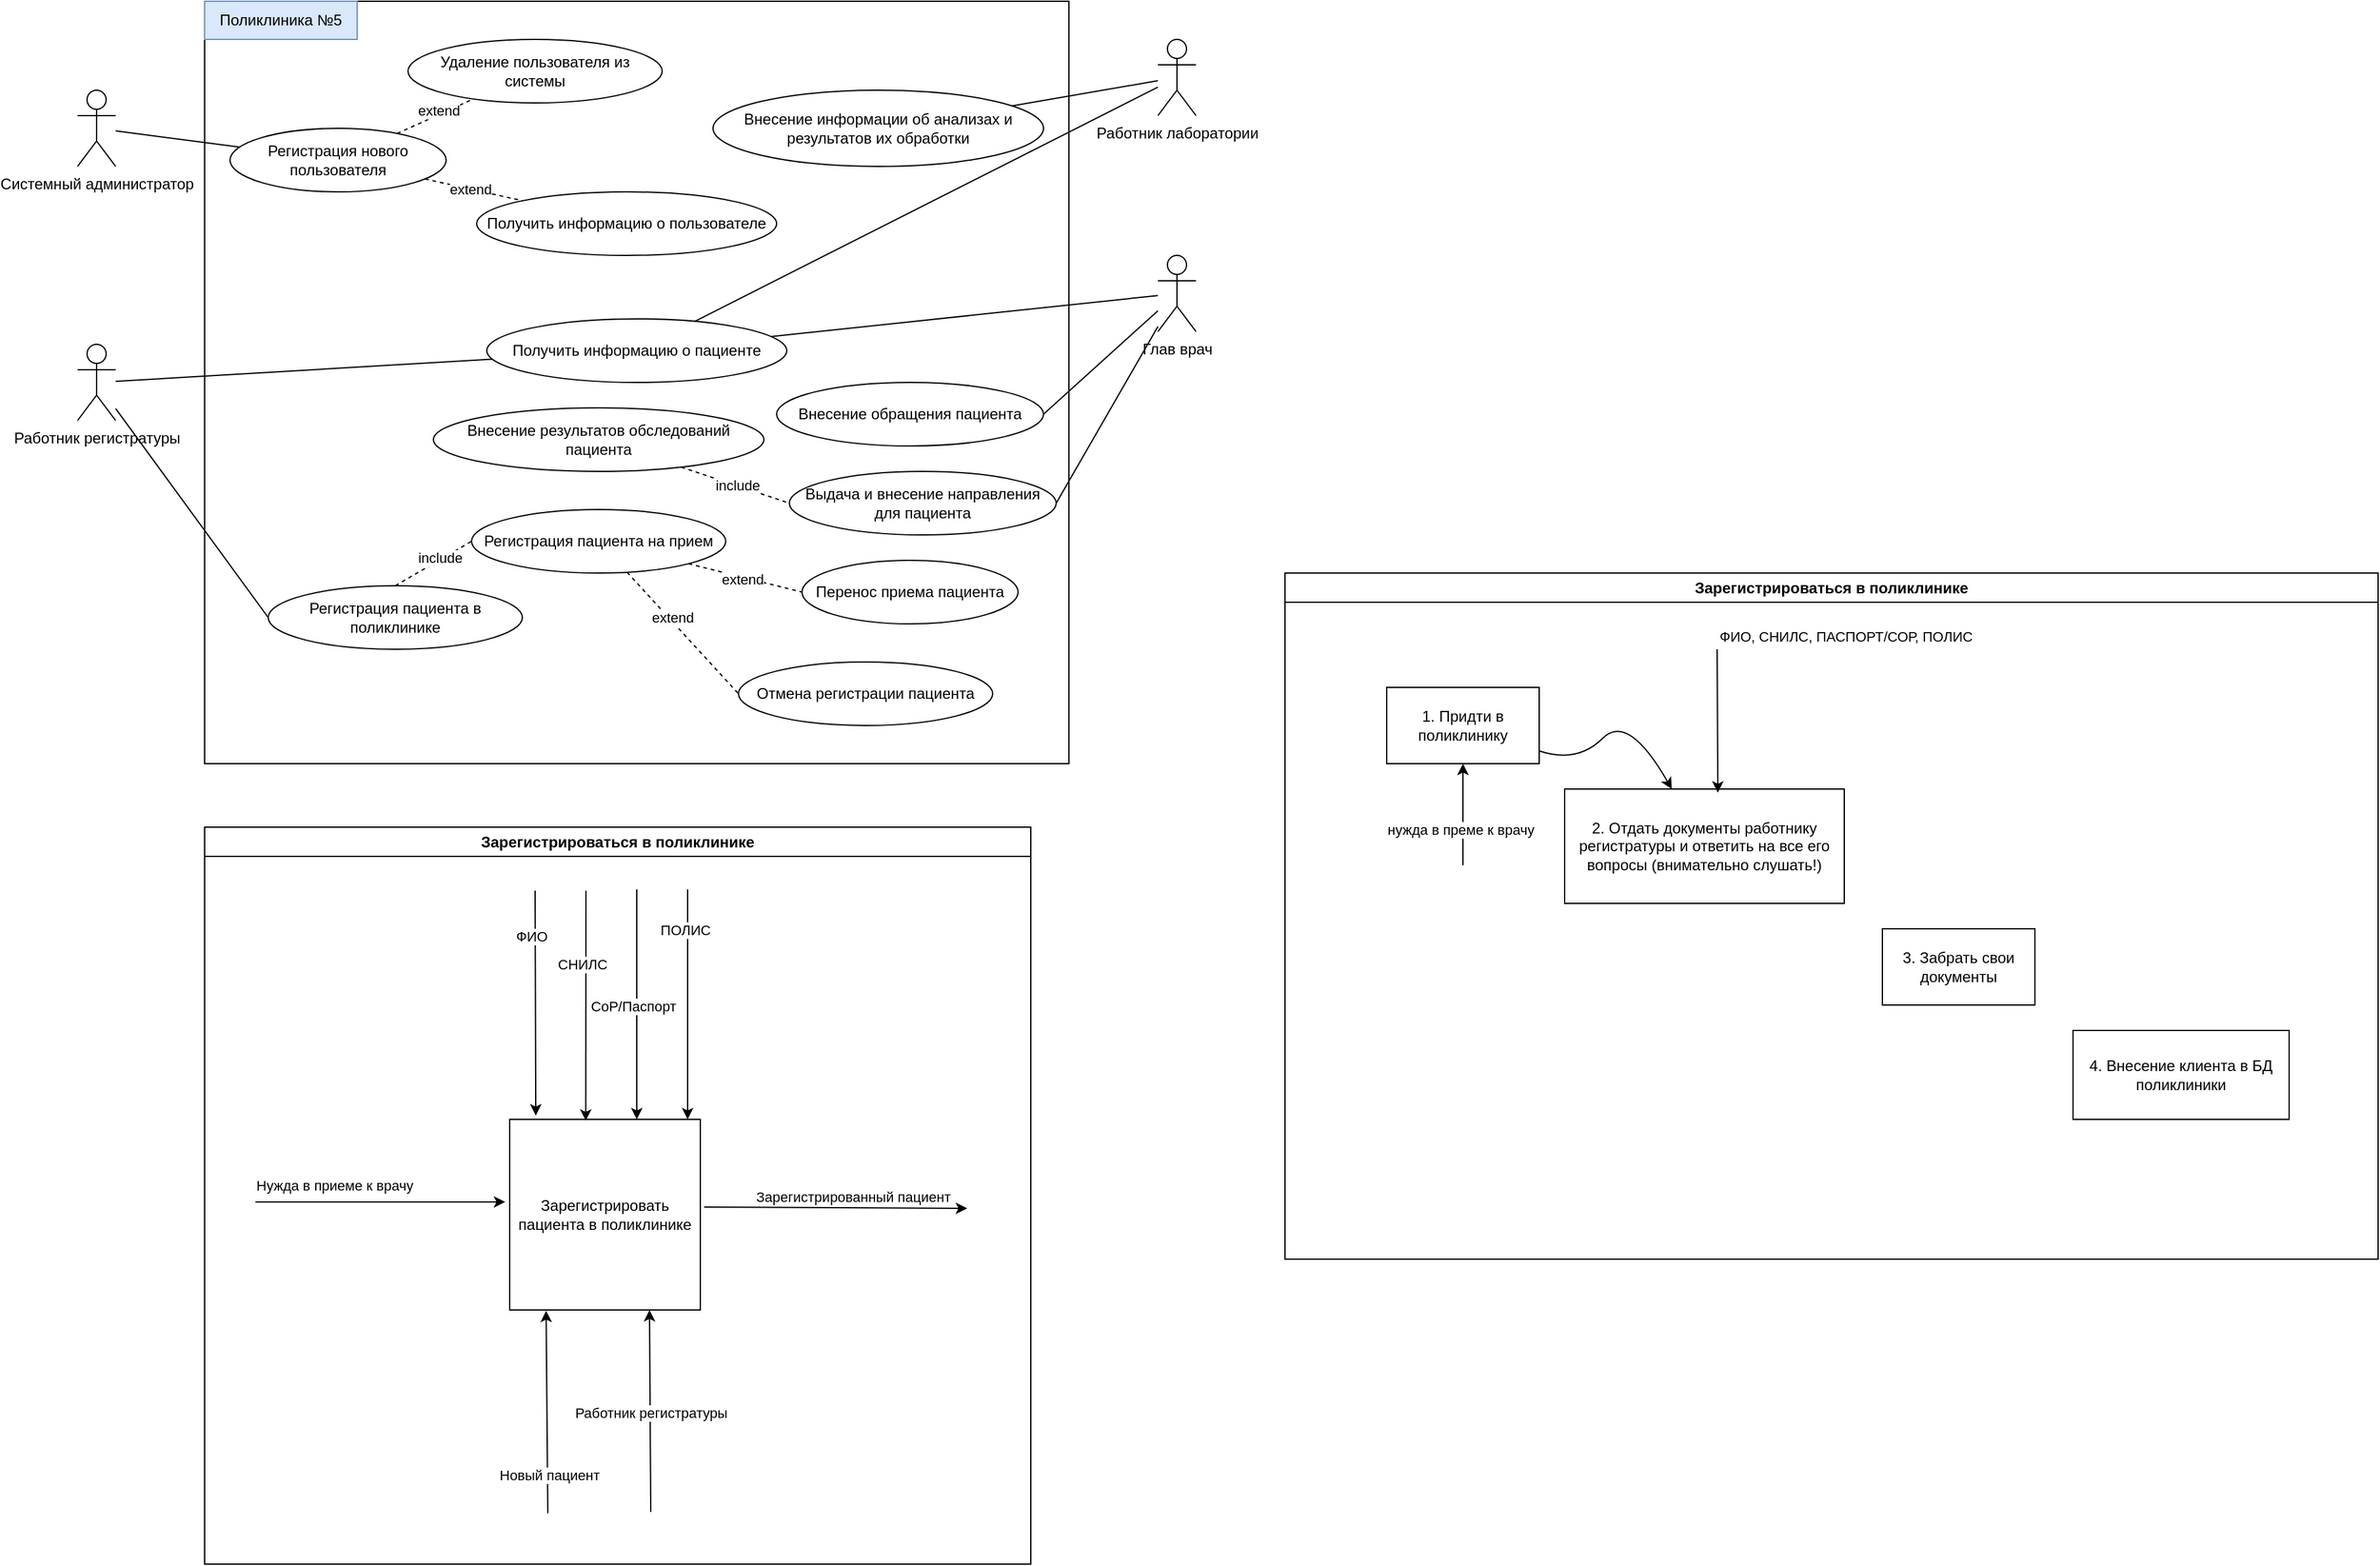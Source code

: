 <mxfile version="24.4.9" type="github">
  <diagram name="Страница — 1" id="8maHdUgIGJYUo5LPU9tT">
    <mxGraphModel dx="2062" dy="665" grid="1" gridSize="10" guides="1" tooltips="1" connect="1" arrows="1" fold="1" page="1" pageScale="1" pageWidth="827" pageHeight="1169" math="0" shadow="0">
      <root>
        <mxCell id="0" />
        <mxCell id="1" parent="0" />
        <mxCell id="tF2Wn2Ir2bqfPUS3RDHX-2" value="" style="rounded=0;whiteSpace=wrap;html=1;" parent="1" vertex="1">
          <mxGeometry x="130" y="50" width="680" height="600" as="geometry" />
        </mxCell>
        <mxCell id="tF2Wn2Ir2bqfPUS3RDHX-3" value="Поликлиника №5" style="text;html=1;align=center;verticalAlign=middle;whiteSpace=wrap;rounded=0;fillColor=#dae8fc;strokeColor=#6c8ebf;" parent="1" vertex="1">
          <mxGeometry x="130" y="50" width="120" height="30" as="geometry" />
        </mxCell>
        <mxCell id="tF2Wn2Ir2bqfPUS3RDHX-4" value="Системный администратор" style="shape=umlActor;verticalLabelPosition=bottom;verticalAlign=top;html=1;outlineConnect=0;" parent="1" vertex="1">
          <mxGeometry x="30" y="120" width="30" height="60" as="geometry" />
        </mxCell>
        <mxCell id="tF2Wn2Ir2bqfPUS3RDHX-6" value="Работник лаборатории" style="shape=umlActor;verticalLabelPosition=bottom;verticalAlign=top;html=1;outlineConnect=0;" parent="1" vertex="1">
          <mxGeometry x="880" y="80" width="30" height="60" as="geometry" />
        </mxCell>
        <mxCell id="tF2Wn2Ir2bqfPUS3RDHX-7" value="Работник регистратуры" style="shape=umlActor;verticalLabelPosition=bottom;verticalAlign=top;html=1;outlineConnect=0;" parent="1" vertex="1">
          <mxGeometry x="30" y="320" width="30" height="60" as="geometry" />
        </mxCell>
        <mxCell id="tF2Wn2Ir2bqfPUS3RDHX-8" value="Глав врач" style="shape=umlActor;verticalLabelPosition=bottom;verticalAlign=top;html=1;outlineConnect=0;" parent="1" vertex="1">
          <mxGeometry x="880" y="250" width="30" height="60" as="geometry" />
        </mxCell>
        <mxCell id="tF2Wn2Ir2bqfPUS3RDHX-10" value="Регистрация нового пользователя" style="ellipse;whiteSpace=wrap;html=1;" parent="1" vertex="1">
          <mxGeometry x="150" y="150" width="170" height="50" as="geometry" />
        </mxCell>
        <mxCell id="tF2Wn2Ir2bqfPUS3RDHX-11" value="Удаление пользователя из системы" style="ellipse;whiteSpace=wrap;html=1;" parent="1" vertex="1">
          <mxGeometry x="290" y="80" width="200" height="50" as="geometry" />
        </mxCell>
        <mxCell id="tF2Wn2Ir2bqfPUS3RDHX-14" value="Перенос приема пациента" style="ellipse;whiteSpace=wrap;html=1;" parent="1" vertex="1">
          <mxGeometry x="600" y="490" width="170" height="50" as="geometry" />
        </mxCell>
        <mxCell id="tF2Wn2Ir2bqfPUS3RDHX-15" value="Отмена регистрации пациента" style="ellipse;whiteSpace=wrap;html=1;" parent="1" vertex="1">
          <mxGeometry x="550" y="570" width="200" height="50" as="geometry" />
        </mxCell>
        <mxCell id="tF2Wn2Ir2bqfPUS3RDHX-16" value="Регистрация пациента на прием" style="ellipse;whiteSpace=wrap;html=1;" parent="1" vertex="1">
          <mxGeometry x="340" y="450" width="200" height="50" as="geometry" />
        </mxCell>
        <mxCell id="tF2Wn2Ir2bqfPUS3RDHX-18" value="Регистрация пациента в поликлинике" style="ellipse;whiteSpace=wrap;html=1;" parent="1" vertex="1">
          <mxGeometry x="180" y="510" width="200" height="50" as="geometry" />
        </mxCell>
        <mxCell id="tF2Wn2Ir2bqfPUS3RDHX-19" value="Внесение обращения пациента" style="ellipse;whiteSpace=wrap;html=1;" parent="1" vertex="1">
          <mxGeometry x="580" y="350" width="210" height="50" as="geometry" />
        </mxCell>
        <mxCell id="tF2Wn2Ir2bqfPUS3RDHX-20" value="Внесение результатов обследований пациента" style="ellipse;whiteSpace=wrap;html=1;" parent="1" vertex="1">
          <mxGeometry x="310" y="370" width="260" height="50" as="geometry" />
        </mxCell>
        <mxCell id="tF2Wn2Ir2bqfPUS3RDHX-21" value="Выдача и внесение направления для пациента" style="ellipse;whiteSpace=wrap;html=1;" parent="1" vertex="1">
          <mxGeometry x="590" y="420" width="210" height="50" as="geometry" />
        </mxCell>
        <mxCell id="tF2Wn2Ir2bqfPUS3RDHX-23" value="Внесение информации об анализах и результатов их обработки" style="ellipse;whiteSpace=wrap;html=1;" parent="1" vertex="1">
          <mxGeometry x="530" y="120" width="260" height="60" as="geometry" />
        </mxCell>
        <mxCell id="tF2Wn2Ir2bqfPUS3RDHX-24" value="" style="endArrow=none;html=1;rounded=0;entryX=0;entryY=0.5;entryDx=0;entryDy=0;" parent="1" source="tF2Wn2Ir2bqfPUS3RDHX-7" target="tF2Wn2Ir2bqfPUS3RDHX-18" edge="1">
          <mxGeometry width="50" height="50" relative="1" as="geometry">
            <mxPoint x="440" y="620" as="sourcePoint" />
            <mxPoint x="490" y="570" as="targetPoint" />
          </mxGeometry>
        </mxCell>
        <mxCell id="tF2Wn2Ir2bqfPUS3RDHX-25" value="" style="endArrow=none;dashed=1;html=1;rounded=0;exitX=0.5;exitY=0;exitDx=0;exitDy=0;entryX=0;entryY=0.5;entryDx=0;entryDy=0;" parent="1" source="tF2Wn2Ir2bqfPUS3RDHX-18" target="tF2Wn2Ir2bqfPUS3RDHX-16" edge="1">
          <mxGeometry width="50" height="50" relative="1" as="geometry">
            <mxPoint x="440" y="620" as="sourcePoint" />
            <mxPoint x="490" y="570" as="targetPoint" />
          </mxGeometry>
        </mxCell>
        <mxCell id="tF2Wn2Ir2bqfPUS3RDHX-44" value="include" style="edgeLabel;html=1;align=center;verticalAlign=middle;resizable=0;points=[];" parent="tF2Wn2Ir2bqfPUS3RDHX-25" vertex="1" connectable="0">
          <mxGeometry x="0.182" y="2" relative="1" as="geometry">
            <mxPoint as="offset" />
          </mxGeometry>
        </mxCell>
        <mxCell id="tF2Wn2Ir2bqfPUS3RDHX-26" value="" style="endArrow=none;dashed=1;html=1;rounded=0;entryX=0;entryY=0.5;entryDx=0;entryDy=0;" parent="1" source="tF2Wn2Ir2bqfPUS3RDHX-16" target="tF2Wn2Ir2bqfPUS3RDHX-15" edge="1">
          <mxGeometry width="50" height="50" relative="1" as="geometry">
            <mxPoint x="199" y="707" as="sourcePoint" />
            <mxPoint x="250" y="605" as="targetPoint" />
          </mxGeometry>
        </mxCell>
        <mxCell id="tF2Wn2Ir2bqfPUS3RDHX-45" value="extend" style="edgeLabel;html=1;align=center;verticalAlign=middle;resizable=0;points=[];" parent="tF2Wn2Ir2bqfPUS3RDHX-26" vertex="1" connectable="0">
          <mxGeometry x="-0.22" y="2" relative="1" as="geometry">
            <mxPoint as="offset" />
          </mxGeometry>
        </mxCell>
        <mxCell id="tF2Wn2Ir2bqfPUS3RDHX-27" value="" style="endArrow=none;dashed=1;html=1;rounded=0;entryX=0;entryY=0.5;entryDx=0;entryDy=0;" parent="1" source="tF2Wn2Ir2bqfPUS3RDHX-16" target="tF2Wn2Ir2bqfPUS3RDHX-14" edge="1">
          <mxGeometry width="50" height="50" relative="1" as="geometry">
            <mxPoint x="209" y="717" as="sourcePoint" />
            <mxPoint x="260" y="615" as="targetPoint" />
          </mxGeometry>
        </mxCell>
        <mxCell id="tF2Wn2Ir2bqfPUS3RDHX-46" value="extend" style="edgeLabel;html=1;align=center;verticalAlign=middle;resizable=0;points=[];" parent="tF2Wn2Ir2bqfPUS3RDHX-27" vertex="1" connectable="0">
          <mxGeometry x="-0.056" y="-2" relative="1" as="geometry">
            <mxPoint as="offset" />
          </mxGeometry>
        </mxCell>
        <mxCell id="tF2Wn2Ir2bqfPUS3RDHX-30" value="" style="endArrow=none;html=1;rounded=0;exitX=1;exitY=0.5;exitDx=0;exitDy=0;" parent="1" source="tF2Wn2Ir2bqfPUS3RDHX-19" target="tF2Wn2Ir2bqfPUS3RDHX-8" edge="1">
          <mxGeometry width="50" height="50" relative="1" as="geometry">
            <mxPoint x="750" y="548" as="sourcePoint" />
            <mxPoint x="860" y="570" as="targetPoint" />
          </mxGeometry>
        </mxCell>
        <mxCell id="tF2Wn2Ir2bqfPUS3RDHX-32" value="" style="endArrow=none;html=1;rounded=0;exitX=1;exitY=0.5;exitDx=0;exitDy=0;" parent="1" source="tF2Wn2Ir2bqfPUS3RDHX-21" target="tF2Wn2Ir2bqfPUS3RDHX-8" edge="1">
          <mxGeometry width="50" height="50" relative="1" as="geometry">
            <mxPoint x="780" y="485" as="sourcePoint" />
            <mxPoint x="900" y="498" as="targetPoint" />
          </mxGeometry>
        </mxCell>
        <mxCell id="tF2Wn2Ir2bqfPUS3RDHX-33" value="" style="endArrow=none;dashed=1;html=1;rounded=0;entryX=0;entryY=0.5;entryDx=0;entryDy=0;" parent="1" source="tF2Wn2Ir2bqfPUS3RDHX-20" target="tF2Wn2Ir2bqfPUS3RDHX-21" edge="1">
          <mxGeometry width="50" height="50" relative="1" as="geometry">
            <mxPoint x="490" y="533" as="sourcePoint" />
            <mxPoint x="561" y="500" as="targetPoint" />
          </mxGeometry>
        </mxCell>
        <mxCell id="tF2Wn2Ir2bqfPUS3RDHX-47" value="include" style="edgeLabel;html=1;align=center;verticalAlign=middle;resizable=0;points=[];" parent="tF2Wn2Ir2bqfPUS3RDHX-33" vertex="1" connectable="0">
          <mxGeometry x="0.031" y="1" relative="1" as="geometry">
            <mxPoint as="offset" />
          </mxGeometry>
        </mxCell>
        <mxCell id="tF2Wn2Ir2bqfPUS3RDHX-34" value="Получить информацию о пациенте" style="ellipse;whiteSpace=wrap;html=1;" parent="1" vertex="1">
          <mxGeometry x="352" y="300" width="236" height="50" as="geometry" />
        </mxCell>
        <mxCell id="tF2Wn2Ir2bqfPUS3RDHX-35" value="" style="endArrow=none;html=1;rounded=0;" parent="1" source="tF2Wn2Ir2bqfPUS3RDHX-34" target="tF2Wn2Ir2bqfPUS3RDHX-8" edge="1">
          <mxGeometry width="50" height="50" relative="1" as="geometry">
            <mxPoint x="790" y="475" as="sourcePoint" />
            <mxPoint x="890" y="488" as="targetPoint" />
          </mxGeometry>
        </mxCell>
        <mxCell id="tF2Wn2Ir2bqfPUS3RDHX-36" value="" style="endArrow=none;html=1;rounded=0;" parent="1" source="tF2Wn2Ir2bqfPUS3RDHX-34" target="tF2Wn2Ir2bqfPUS3RDHX-6" edge="1">
          <mxGeometry width="50" height="50" relative="1" as="geometry">
            <mxPoint x="539" y="357" as="sourcePoint" />
            <mxPoint x="890" y="485" as="targetPoint" />
          </mxGeometry>
        </mxCell>
        <mxCell id="tF2Wn2Ir2bqfPUS3RDHX-37" value="" style="endArrow=none;html=1;rounded=0;" parent="1" source="tF2Wn2Ir2bqfPUS3RDHX-23" target="tF2Wn2Ir2bqfPUS3RDHX-6" edge="1">
          <mxGeometry width="50" height="50" relative="1" as="geometry">
            <mxPoint x="549" y="367" as="sourcePoint" />
            <mxPoint x="900" y="495" as="targetPoint" />
          </mxGeometry>
        </mxCell>
        <mxCell id="tF2Wn2Ir2bqfPUS3RDHX-38" value="" style="endArrow=none;html=1;rounded=0;" parent="1" source="tF2Wn2Ir2bqfPUS3RDHX-7" target="tF2Wn2Ir2bqfPUS3RDHX-34" edge="1">
          <mxGeometry width="50" height="50" relative="1" as="geometry">
            <mxPoint x="60" y="703" as="sourcePoint" />
            <mxPoint x="170" y="725" as="targetPoint" />
          </mxGeometry>
        </mxCell>
        <mxCell id="tF2Wn2Ir2bqfPUS3RDHX-40" value="Получить информацию о пользователе" style="ellipse;whiteSpace=wrap;html=1;" parent="1" vertex="1">
          <mxGeometry x="344" y="200" width="236" height="50" as="geometry" />
        </mxCell>
        <mxCell id="tF2Wn2Ir2bqfPUS3RDHX-41" value="" style="endArrow=none;html=1;rounded=0;" parent="1" source="tF2Wn2Ir2bqfPUS3RDHX-10" target="tF2Wn2Ir2bqfPUS3RDHX-4" edge="1">
          <mxGeometry width="50" height="50" relative="1" as="geometry">
            <mxPoint x="490" y="340" as="sourcePoint" />
            <mxPoint x="540" y="290" as="targetPoint" />
          </mxGeometry>
        </mxCell>
        <mxCell id="tF2Wn2Ir2bqfPUS3RDHX-42" value="" style="endArrow=none;dashed=1;html=1;rounded=0;" parent="1" source="tF2Wn2Ir2bqfPUS3RDHX-10" target="tF2Wn2Ir2bqfPUS3RDHX-40" edge="1">
          <mxGeometry width="50" height="50" relative="1" as="geometry">
            <mxPoint x="190" y="290" as="sourcePoint" />
            <mxPoint x="240" y="240" as="targetPoint" />
          </mxGeometry>
        </mxCell>
        <mxCell id="tF2Wn2Ir2bqfPUS3RDHX-49" value="extend" style="edgeLabel;html=1;align=center;verticalAlign=middle;resizable=0;points=[];" parent="tF2Wn2Ir2bqfPUS3RDHX-42" vertex="1" connectable="0">
          <mxGeometry x="-0.068" relative="1" as="geometry">
            <mxPoint as="offset" />
          </mxGeometry>
        </mxCell>
        <mxCell id="tF2Wn2Ir2bqfPUS3RDHX-43" value="" style="endArrow=none;dashed=1;html=1;rounded=0;" parent="1" source="tF2Wn2Ir2bqfPUS3RDHX-10" target="tF2Wn2Ir2bqfPUS3RDHX-11" edge="1">
          <mxGeometry width="50" height="50" relative="1" as="geometry">
            <mxPoint x="298" y="205" as="sourcePoint" />
            <mxPoint x="349" y="223" as="targetPoint" />
          </mxGeometry>
        </mxCell>
        <mxCell id="tF2Wn2Ir2bqfPUS3RDHX-48" value="extend" style="edgeLabel;html=1;align=center;verticalAlign=middle;resizable=0;points=[];" parent="tF2Wn2Ir2bqfPUS3RDHX-43" vertex="1" connectable="0">
          <mxGeometry x="0.121" y="3" relative="1" as="geometry">
            <mxPoint as="offset" />
          </mxGeometry>
        </mxCell>
        <mxCell id="91CEFq33pr5dSKM4oMCV-2" style="edgeStyle=orthogonalEdgeStyle;rounded=0;orthogonalLoop=1;jettySize=auto;html=1;exitX=0.5;exitY=1;exitDx=0;exitDy=0;" edge="1" parent="1" source="tF2Wn2Ir2bqfPUS3RDHX-2" target="tF2Wn2Ir2bqfPUS3RDHX-2">
          <mxGeometry relative="1" as="geometry" />
        </mxCell>
        <mxCell id="91CEFq33pr5dSKM4oMCV-3" value="Зарегистрировать пациента в поликлинике" style="whiteSpace=wrap;html=1;aspect=fixed;" vertex="1" parent="1">
          <mxGeometry x="370" y="930" width="150" height="150" as="geometry" />
        </mxCell>
        <mxCell id="91CEFq33pr5dSKM4oMCV-5" value="" style="endArrow=classic;html=1;rounded=0;entryX=0.191;entryY=1.004;entryDx=0;entryDy=0;entryPerimeter=0;" edge="1" parent="1" target="91CEFq33pr5dSKM4oMCV-3">
          <mxGeometry width="50" height="50" relative="1" as="geometry">
            <mxPoint x="400" y="1240" as="sourcePoint" />
            <mxPoint x="411.55" y="1191" as="targetPoint" />
          </mxGeometry>
        </mxCell>
        <mxCell id="91CEFq33pr5dSKM4oMCV-9" value="Новый пациент" style="edgeLabel;html=1;align=center;verticalAlign=middle;resizable=0;points=[];" vertex="1" connectable="0" parent="91CEFq33pr5dSKM4oMCV-5">
          <mxGeometry x="0.028" y="3" relative="1" as="geometry">
            <mxPoint x="4" y="52" as="offset" />
          </mxGeometry>
        </mxCell>
        <mxCell id="91CEFq33pr5dSKM4oMCV-6" value="" style="endArrow=classic;html=1;rounded=0;entryX=0.137;entryY=-0.02;entryDx=0;entryDy=0;entryPerimeter=0;" edge="1" parent="1" target="91CEFq33pr5dSKM4oMCV-3">
          <mxGeometry width="50" height="50" relative="1" as="geometry">
            <mxPoint x="390" y="750" as="sourcePoint" />
            <mxPoint x="448.5" y="801" as="targetPoint" />
          </mxGeometry>
        </mxCell>
        <mxCell id="91CEFq33pr5dSKM4oMCV-10" value="ФИО" style="edgeLabel;html=1;align=center;verticalAlign=middle;resizable=0;points=[];" vertex="1" connectable="0" parent="91CEFq33pr5dSKM4oMCV-6">
          <mxGeometry x="-0.598" y="-3" relative="1" as="geometry">
            <mxPoint as="offset" />
          </mxGeometry>
        </mxCell>
        <mxCell id="91CEFq33pr5dSKM4oMCV-7" value="" style="endArrow=classic;html=1;rounded=0;" edge="1" parent="1">
          <mxGeometry width="50" height="50" relative="1" as="geometry">
            <mxPoint x="523" y="999" as="sourcePoint" />
            <mxPoint x="730" y="1000" as="targetPoint" />
          </mxGeometry>
        </mxCell>
        <mxCell id="91CEFq33pr5dSKM4oMCV-8" value="Зарегистрированный пациент" style="edgeLabel;html=1;align=center;verticalAlign=middle;resizable=0;points=[];" vertex="1" connectable="0" parent="91CEFq33pr5dSKM4oMCV-7">
          <mxGeometry x="-0.487" y="1" relative="1" as="geometry">
            <mxPoint x="64" y="-8" as="offset" />
          </mxGeometry>
        </mxCell>
        <mxCell id="91CEFq33pr5dSKM4oMCV-11" value="" style="endArrow=classic;html=1;rounded=0;entryX=0.399;entryY=0.007;entryDx=0;entryDy=0;entryPerimeter=0;" edge="1" parent="1" target="91CEFq33pr5dSKM4oMCV-3">
          <mxGeometry width="50" height="50" relative="1" as="geometry">
            <mxPoint x="430" y="750" as="sourcePoint" />
            <mxPoint x="445.5" y="887" as="targetPoint" />
          </mxGeometry>
        </mxCell>
        <mxCell id="91CEFq33pr5dSKM4oMCV-12" value="СНИЛС" style="edgeLabel;html=1;align=center;verticalAlign=middle;resizable=0;points=[];" vertex="1" connectable="0" parent="91CEFq33pr5dSKM4oMCV-11">
          <mxGeometry x="-0.598" y="-3" relative="1" as="geometry">
            <mxPoint y="21" as="offset" />
          </mxGeometry>
        </mxCell>
        <mxCell id="91CEFq33pr5dSKM4oMCV-13" value="" style="endArrow=classic;html=1;rounded=0;entryX=0.399;entryY=0.007;entryDx=0;entryDy=0;entryPerimeter=0;" edge="1" parent="1">
          <mxGeometry width="50" height="50" relative="1" as="geometry">
            <mxPoint x="470" y="749" as="sourcePoint" />
            <mxPoint x="470" y="930" as="targetPoint" />
          </mxGeometry>
        </mxCell>
        <mxCell id="91CEFq33pr5dSKM4oMCV-14" value="СоР/Паспорт" style="edgeLabel;html=1;align=center;verticalAlign=middle;resizable=0;points=[];" vertex="1" connectable="0" parent="91CEFq33pr5dSKM4oMCV-13">
          <mxGeometry x="-0.598" y="-3" relative="1" as="geometry">
            <mxPoint y="55" as="offset" />
          </mxGeometry>
        </mxCell>
        <mxCell id="91CEFq33pr5dSKM4oMCV-15" value="" style="endArrow=classic;html=1;rounded=0;entryX=0.399;entryY=0.007;entryDx=0;entryDy=0;entryPerimeter=0;" edge="1" parent="1">
          <mxGeometry width="50" height="50" relative="1" as="geometry">
            <mxPoint x="510" y="749" as="sourcePoint" />
            <mxPoint x="510" y="930" as="targetPoint" />
          </mxGeometry>
        </mxCell>
        <mxCell id="91CEFq33pr5dSKM4oMCV-16" value="ПОЛИС" style="edgeLabel;html=1;align=center;verticalAlign=middle;resizable=0;points=[];" vertex="1" connectable="0" parent="91CEFq33pr5dSKM4oMCV-15">
          <mxGeometry x="-0.598" y="-3" relative="1" as="geometry">
            <mxPoint x="1" y="-5" as="offset" />
          </mxGeometry>
        </mxCell>
        <mxCell id="91CEFq33pr5dSKM4oMCV-19" value="" style="endArrow=classic;html=1;rounded=0;entryX=0.191;entryY=1.004;entryDx=0;entryDy=0;entryPerimeter=0;" edge="1" parent="1">
          <mxGeometry width="50" height="50" relative="1" as="geometry">
            <mxPoint x="481" y="1239" as="sourcePoint" />
            <mxPoint x="480" y="1080" as="targetPoint" />
          </mxGeometry>
        </mxCell>
        <mxCell id="91CEFq33pr5dSKM4oMCV-20" value="Работник регистратуры" style="edgeLabel;html=1;align=center;verticalAlign=middle;resizable=0;points=[];" vertex="1" connectable="0" parent="91CEFq33pr5dSKM4oMCV-19">
          <mxGeometry x="0.028" y="3" relative="1" as="geometry">
            <mxPoint x="3" y="3" as="offset" />
          </mxGeometry>
        </mxCell>
        <mxCell id="91CEFq33pr5dSKM4oMCV-22" value="" style="endArrow=classic;html=1;rounded=0;entryX=-0.023;entryY=0.433;entryDx=0;entryDy=0;entryPerimeter=0;" edge="1" parent="1" target="91CEFq33pr5dSKM4oMCV-3">
          <mxGeometry width="50" height="50" relative="1" as="geometry">
            <mxPoint x="170" y="995" as="sourcePoint" />
            <mxPoint x="241" y="1087" as="targetPoint" />
          </mxGeometry>
        </mxCell>
        <mxCell id="91CEFq33pr5dSKM4oMCV-23" value="Нужда в приеме к врачу" style="edgeLabel;html=1;align=center;verticalAlign=middle;resizable=0;points=[];" vertex="1" connectable="0" parent="91CEFq33pr5dSKM4oMCV-22">
          <mxGeometry x="-0.598" y="-3" relative="1" as="geometry">
            <mxPoint x="22" y="-16" as="offset" />
          </mxGeometry>
        </mxCell>
        <mxCell id="91CEFq33pr5dSKM4oMCV-26" value="Зарегистрироваться в поликлинике" style="swimlane;whiteSpace=wrap;html=1;" vertex="1" parent="1">
          <mxGeometry x="130" y="700" width="650" height="580" as="geometry" />
        </mxCell>
        <mxCell id="91CEFq33pr5dSKM4oMCV-27" value="Зарегистрироваться в поликлинике" style="swimlane;whiteSpace=wrap;html=1;" vertex="1" parent="1">
          <mxGeometry x="980" y="500" width="860" height="540" as="geometry" />
        </mxCell>
        <mxCell id="91CEFq33pr5dSKM4oMCV-28" value="1. Придти в поликлинику" style="rounded=0;whiteSpace=wrap;html=1;" vertex="1" parent="91CEFq33pr5dSKM4oMCV-27">
          <mxGeometry x="80" y="90" width="120" height="60" as="geometry" />
        </mxCell>
        <mxCell id="91CEFq33pr5dSKM4oMCV-29" value="2. Отдать документы работнику регистратуры и ответить на все его вопросы (внимательно слушать!)" style="rounded=0;whiteSpace=wrap;html=1;" vertex="1" parent="91CEFq33pr5dSKM4oMCV-27">
          <mxGeometry x="220" y="170" width="220" height="90" as="geometry" />
        </mxCell>
        <mxCell id="91CEFq33pr5dSKM4oMCV-30" value="4. Внесение клиента в БД поликлиники" style="rounded=0;whiteSpace=wrap;html=1;" vertex="1" parent="91CEFq33pr5dSKM4oMCV-27">
          <mxGeometry x="620" y="360" width="170" height="70" as="geometry" />
        </mxCell>
        <mxCell id="91CEFq33pr5dSKM4oMCV-35" value="3. Забрать свои документы" style="rounded=0;whiteSpace=wrap;html=1;" vertex="1" parent="91CEFq33pr5dSKM4oMCV-27">
          <mxGeometry x="470" y="280" width="120" height="60" as="geometry" />
        </mxCell>
        <mxCell id="91CEFq33pr5dSKM4oMCV-38" value="" style="curved=1;endArrow=classic;html=1;rounded=0;" edge="1" parent="91CEFq33pr5dSKM4oMCV-27" source="91CEFq33pr5dSKM4oMCV-28" target="91CEFq33pr5dSKM4oMCV-29">
          <mxGeometry width="50" height="50" relative="1" as="geometry">
            <mxPoint x="350" y="340" as="sourcePoint" />
            <mxPoint x="400" y="290" as="targetPoint" />
            <Array as="points">
              <mxPoint x="230" y="150" />
              <mxPoint x="270" y="110" />
            </Array>
          </mxGeometry>
        </mxCell>
        <mxCell id="91CEFq33pr5dSKM4oMCV-39" value="ФИО, СНИЛС, ПАСПОРТ/СОР, ПОЛИС" style="edgeLabel;html=1;align=center;verticalAlign=middle;resizable=0;points=[];" vertex="1" connectable="0" parent="91CEFq33pr5dSKM4oMCV-38">
          <mxGeometry x="-0.276" y="2" relative="1" as="geometry">
            <mxPoint x="194" y="-81" as="offset" />
          </mxGeometry>
        </mxCell>
        <mxCell id="91CEFq33pr5dSKM4oMCV-40" value="" style="endArrow=classic;html=1;rounded=0;entryX=0.548;entryY=0.032;entryDx=0;entryDy=0;entryPerimeter=0;" edge="1" parent="91CEFq33pr5dSKM4oMCV-27" target="91CEFq33pr5dSKM4oMCV-29">
          <mxGeometry width="50" height="50" relative="1" as="geometry">
            <mxPoint x="340" y="60" as="sourcePoint" />
            <mxPoint x="440" y="110" as="targetPoint" />
          </mxGeometry>
        </mxCell>
        <mxCell id="91CEFq33pr5dSKM4oMCV-36" value="" style="endArrow=classic;html=1;rounded=0;" edge="1" parent="1" target="91CEFq33pr5dSKM4oMCV-28">
          <mxGeometry width="50" height="50" relative="1" as="geometry">
            <mxPoint x="1120" y="730" as="sourcePoint" />
            <mxPoint x="1380" y="800" as="targetPoint" />
          </mxGeometry>
        </mxCell>
        <mxCell id="91CEFq33pr5dSKM4oMCV-37" value="нужда в преме к врачу" style="edgeLabel;html=1;align=center;verticalAlign=middle;resizable=0;points=[];" vertex="1" connectable="0" parent="91CEFq33pr5dSKM4oMCV-36">
          <mxGeometry x="-0.282" y="2" relative="1" as="geometry">
            <mxPoint as="offset" />
          </mxGeometry>
        </mxCell>
      </root>
    </mxGraphModel>
  </diagram>
</mxfile>
